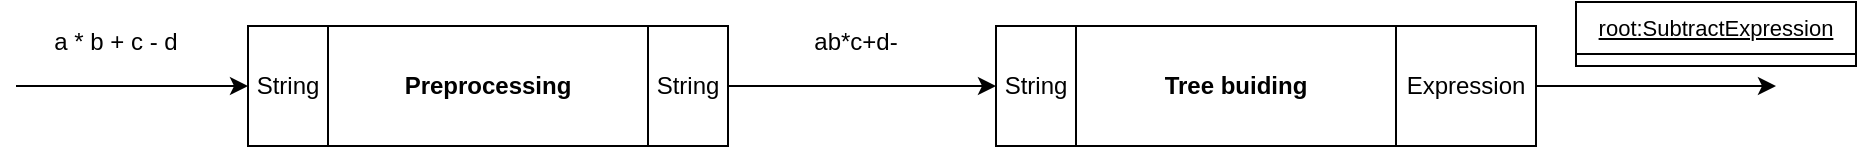 <mxfile version="22.1.2" type="device">
  <diagram name="analyser" id="km5IzrMBZggV5jTFlMx5">
    <mxGraphModel dx="1434" dy="866" grid="1" gridSize="10" guides="1" tooltips="1" connect="1" arrows="1" fold="1" page="1" pageScale="1" pageWidth="850" pageHeight="1100" math="0" shadow="0">
      <root>
        <mxCell id="0" />
        <mxCell id="1" parent="0" />
        <mxCell id="hAcNPV5WX45bzjx4Em5k-3" value="" style="endArrow=classic;html=1;rounded=0;entryX=0;entryY=0.5;entryDx=0;entryDy=0;" edge="1" parent="1" target="hAcNPV5WX45bzjx4Em5k-23">
          <mxGeometry width="50" height="50" relative="1" as="geometry">
            <mxPoint x="60" y="590" as="sourcePoint" />
            <mxPoint x="206" y="593" as="targetPoint" />
          </mxGeometry>
        </mxCell>
        <mxCell id="hAcNPV5WX45bzjx4Em5k-5" value="" style="endArrow=classic;html=1;rounded=0;entryX=0;entryY=0.5;entryDx=0;entryDy=0;exitX=1;exitY=0.5;exitDx=0;exitDy=0;" edge="1" parent="1" source="hAcNPV5WX45bzjx4Em5k-24" target="hAcNPV5WX45bzjx4Em5k-29">
          <mxGeometry width="50" height="50" relative="1" as="geometry">
            <mxPoint x="420" y="590" as="sourcePoint" />
            <mxPoint x="580" y="589.71" as="targetPoint" />
          </mxGeometry>
        </mxCell>
        <mxCell id="hAcNPV5WX45bzjx4Em5k-7" value="" style="endArrow=classic;html=1;rounded=0;exitX=1;exitY=0.5;exitDx=0;exitDy=0;" edge="1" parent="1" source="hAcNPV5WX45bzjx4Em5k-30">
          <mxGeometry width="50" height="50" relative="1" as="geometry">
            <mxPoint x="830" y="589.71" as="sourcePoint" />
            <mxPoint x="940" y="590" as="targetPoint" />
          </mxGeometry>
        </mxCell>
        <mxCell id="hAcNPV5WX45bzjx4Em5k-8" value="a * b + c - d" style="text;html=1;strokeColor=none;fillColor=none;align=center;verticalAlign=middle;whiteSpace=wrap;rounded=0;" vertex="1" parent="1">
          <mxGeometry x="70" y="553" width="80" height="30" as="geometry" />
        </mxCell>
        <mxCell id="hAcNPV5WX45bzjx4Em5k-9" value="ab*c+d-" style="text;html=1;strokeColor=none;fillColor=none;align=center;verticalAlign=middle;whiteSpace=wrap;rounded=0;" vertex="1" parent="1">
          <mxGeometry x="440" y="553" width="80" height="30" as="geometry" />
        </mxCell>
        <mxCell id="hAcNPV5WX45bzjx4Em5k-25" value="" style="group" vertex="1" connectable="0" parent="1">
          <mxGeometry x="176" y="560" width="240" height="60" as="geometry" />
        </mxCell>
        <mxCell id="hAcNPV5WX45bzjx4Em5k-21" value="&lt;b&gt;Preprocessing&lt;/b&gt;" style="rounded=0;whiteSpace=wrap;html=1;" vertex="1" parent="hAcNPV5WX45bzjx4Em5k-25">
          <mxGeometry x="40" width="160" height="60" as="geometry" />
        </mxCell>
        <mxCell id="hAcNPV5WX45bzjx4Em5k-23" value="String" style="rounded=0;whiteSpace=wrap;html=1;" vertex="1" parent="hAcNPV5WX45bzjx4Em5k-25">
          <mxGeometry width="40" height="60" as="geometry" />
        </mxCell>
        <mxCell id="hAcNPV5WX45bzjx4Em5k-24" value="String" style="rounded=0;whiteSpace=wrap;html=1;" vertex="1" parent="hAcNPV5WX45bzjx4Em5k-25">
          <mxGeometry x="200" width="40" height="60" as="geometry" />
        </mxCell>
        <mxCell id="hAcNPV5WX45bzjx4Em5k-27" value="" style="group" vertex="1" connectable="0" parent="1">
          <mxGeometry x="550" y="560" width="270" height="60" as="geometry" />
        </mxCell>
        <mxCell id="hAcNPV5WX45bzjx4Em5k-28" value="&lt;b&gt;Tree buiding&lt;/b&gt;" style="rounded=0;whiteSpace=wrap;html=1;" vertex="1" parent="hAcNPV5WX45bzjx4Em5k-27">
          <mxGeometry x="40" width="160" height="60" as="geometry" />
        </mxCell>
        <mxCell id="hAcNPV5WX45bzjx4Em5k-29" value="String" style="rounded=0;whiteSpace=wrap;html=1;" vertex="1" parent="hAcNPV5WX45bzjx4Em5k-27">
          <mxGeometry width="40" height="60" as="geometry" />
        </mxCell>
        <mxCell id="hAcNPV5WX45bzjx4Em5k-30" value="Expression" style="rounded=0;whiteSpace=wrap;html=1;" vertex="1" parent="hAcNPV5WX45bzjx4Em5k-27">
          <mxGeometry x="200" width="70" height="60" as="geometry" />
        </mxCell>
        <mxCell id="hAcNPV5WX45bzjx4Em5k-32" value="&lt;font size=&quot;1&quot; style=&quot;&quot;&gt;&lt;u style=&quot;font-size: 11px;&quot;&gt;root:SubtractExpression&lt;/u&gt;&lt;/font&gt;" style="swimlane;fontStyle=0;childLayout=stackLayout;horizontal=1;startSize=26;fillColor=none;horizontalStack=0;resizeParent=1;resizeParentMax=0;resizeLast=0;collapsible=1;marginBottom=0;whiteSpace=wrap;html=1;" vertex="1" parent="1">
          <mxGeometry x="840" y="548" width="140" height="32" as="geometry" />
        </mxCell>
      </root>
    </mxGraphModel>
  </diagram>
</mxfile>
